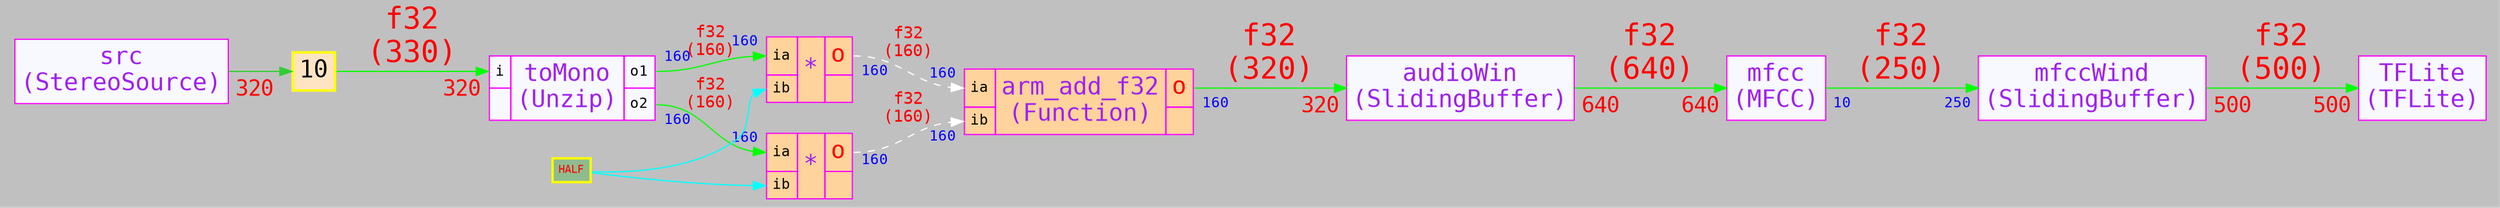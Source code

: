 



digraph structs {
    bgcolor = "gray"
    node [shape=plaintext,color="yellow",fontcolor="black",fontname="courier"]
    rankdir=LR
    edge [arrowsize="1.0",color="green",fontcolor="black",fontname="courier"]


TFLite [label=<
<TABLE color="fuchsia" bgcolor="ghostwhite" BORDER="0" CELLBORDER="1" CELLSPACING="0" CELLPADDING="4">
  <TR>
    <TD ALIGN="CENTER" PORT="i"><FONT COLOR="purple" POINT-SIZE="20">TFLite<BR/>(TFLite)</FONT></TD>
  </TR>
</TABLE>>];


arm_add_f321 [label=<
<TABLE color="fuchsia" bgcolor="burlywood1" BORDER="0" CELLBORDER="1" CELLSPACING="0" CELLPADDING="4">
  <TR>
    <TD PORT="ia"><FONT POINT-SIZE="12.0" COLOR="black">ia</FONT></TD>
    <TD ALIGN="CENTER" ROWSPAN="2"><FONT COLOR="purple" POINT-SIZE="20">arm_add_f32<BR/>(Function)</FONT></TD>
    <TD PORT="o"><FONT POINT-SIZE="20" COLOR="red">o</FONT></TD>
  </TR>
<TR>
<TD PORT="ib"><FONT POINT-SIZE="12.0" COLOR="black">ib</FONT></TD>

 
<TD></TD></TR>

</TABLE>>];


arm_scale_f321 [label=<
<TABLE color="fuchsia" bgcolor="burlywood1" BORDER="0" CELLBORDER="1" CELLSPACING="0" CELLPADDING="4">
  <TR>
    <TD PORT="ia"><FONT POINT-SIZE="12.0" COLOR="black">ia</FONT></TD>
    <TD ALIGN="CENTER" ROWSPAN="2"><FONT COLOR="purple" POINT-SIZE="20">*</FONT></TD>
    <TD PORT="o"><FONT POINT-SIZE="20" COLOR="red">o</FONT></TD>
  </TR>
<TR>
<TD PORT="ib"><FONT POINT-SIZE="12.0" COLOR="black">ib</FONT></TD>

 
<TD></TD></TR>

</TABLE>>];


arm_scale_f322 [label=<
<TABLE color="fuchsia" bgcolor="burlywood1" BORDER="0" CELLBORDER="1" CELLSPACING="0" CELLPADDING="4">
  <TR>
    <TD PORT="ia"><FONT POINT-SIZE="12.0" COLOR="black">ia</FONT></TD>
    <TD ALIGN="CENTER" ROWSPAN="2"><FONT COLOR="purple" POINT-SIZE="20">*</FONT></TD>
    <TD PORT="o"><FONT POINT-SIZE="20" COLOR="red">o</FONT></TD>
  </TR>
<TR>
<TD PORT="ib"><FONT POINT-SIZE="12.0" COLOR="black">ib</FONT></TD>

 
<TD></TD></TR>

</TABLE>>];

audioWin [label=<
<TABLE color="fuchsia" bgcolor="ghostwhite" BORDER="0" CELLBORDER="1" CELLSPACING="0" CELLPADDING="4">
  <TR>
    <TD ALIGN="CENTER" PORT="i"><FONT COLOR="purple" POINT-SIZE="20">audioWin<BR/>(SlidingBuffer)</FONT></TD>
  </TR>
</TABLE>>];

mfcc [label=<
<TABLE color="fuchsia" bgcolor="ghostwhite" BORDER="0" CELLBORDER="1" CELLSPACING="0" CELLPADDING="4">
  <TR>
    <TD ALIGN="CENTER" PORT="i"><FONT COLOR="purple" POINT-SIZE="20">mfcc<BR/>(MFCC)</FONT></TD>
  </TR>
</TABLE>>];

mfccWind [label=<
<TABLE color="fuchsia" bgcolor="ghostwhite" BORDER="0" CELLBORDER="1" CELLSPACING="0" CELLPADDING="4">
  <TR>
    <TD ALIGN="CENTER" PORT="i"><FONT COLOR="purple" POINT-SIZE="20">mfccWind<BR/>(SlidingBuffer)</FONT></TD>
  </TR>
</TABLE>>];

src [label=<
<TABLE color="fuchsia" bgcolor="ghostwhite" BORDER="0" CELLBORDER="1" CELLSPACING="0" CELLPADDING="4">
  <TR>
    <TD ALIGN="CENTER" PORT="i"><FONT COLOR="purple" POINT-SIZE="20">src<BR/>(StereoSource)</FONT></TD>
  </TR>
</TABLE>>];


toMono [label=<
<TABLE color="fuchsia" bgcolor="ghostwhite" BORDER="0" CELLBORDER="1" CELLSPACING="0" CELLPADDING="4">
  <TR>
    <TD PORT="i"><FONT POINT-SIZE="12.0" COLOR="black">i</FONT></TD>
    <TD ALIGN="CENTER" ROWSPAN="2"><FONT COLOR="purple" POINT-SIZE="20">toMono<BR/>(Unzip)</FONT></TD>
    <TD PORT="o1"><FONT POINT-SIZE="12.0" COLOR="black">o1</FONT></TD>
  </TR>
<TR>
 
<TD></TD>
<TD PORT="o2"><FONT POINT-SIZE="12.0" COLOR="black">o2</FONT></TD>
</TR>

</TABLE>>];


srctoMonoDelay [label=<
<TABLE color="yellow" bgcolor="bisque" BORDER="0" CELLBORDER="2" CELLSPACING="0" CELLPADDING="4">
  <TR>
    <TD ALIGN="CENTER" PORT="i"><FONT COLOR="black" POINT-SIZE="20">10</FONT></TD>
  </TR>
</TABLE>>];


src:i -> srctoMonoDelay:i [style="solid",color="limegreen",label="",taillabel=<<TABLE BORDER="0" CELLPADDING="4"><TR><TD><FONT COLOR="red" POINT-SIZE="18" >320</FONT>
</TD></TR></TABLE>>]

srctoMonoDelay:i -> toMono:i [style="solid",color="green",fontsize="25",fontcolor="red",label=<f32<BR/>(330)>
,headlabel=<<TABLE BORDER="0" CELLPADDING="4"><TR><TD><FONT COLOR="red" POINT-SIZE="18" >320</FONT>
</TD></TR></TABLE>>]


toMono:o1 -> arm_scale_f321:ia [style="solid",color="green",fontsize="14",fontcolor="red",label=<f32<BR/>(160)>
,headlabel=<<TABLE BORDER="0" CELLPADDING="4"><TR><TD><FONT COLOR="blue" POINT-SIZE="12.0" >160</FONT>
</TD></TR></TABLE>>
,taillabel=<<TABLE BORDER="0" CELLPADDING="4"><TR><TD><FONT COLOR="blue" POINT-SIZE="12.0" >160</FONT>
</TD></TR></TABLE>>]

toMono:o2 -> arm_scale_f322:ia [style="solid",color="green",fontsize="14",fontcolor="red",label=<f32<BR/>(160)>
,headlabel=<<TABLE BORDER="0" CELLPADDING="4"><TR><TD><FONT COLOR="blue" POINT-SIZE="12.0" >160</FONT>
</TD></TR></TABLE>>
,taillabel=<<TABLE BORDER="0" CELLPADDING="4"><TR><TD><FONT COLOR="blue" POINT-SIZE="12.0" >160</FONT>
</TD></TR></TABLE>>]

arm_scale_f321:o -> arm_add_f321:ia [style="dashed",color="white",fontsize="14",fontcolor="red",label=<f32<BR/>(160)>
,headlabel=<<TABLE BORDER="0" CELLPADDING="4"><TR><TD><FONT COLOR="blue" POINT-SIZE="12.0" >160</FONT>
</TD></TR></TABLE>>
,taillabel=<<TABLE BORDER="0" CELLPADDING="4"><TR><TD><FONT COLOR="blue" POINT-SIZE="12.0" >160</FONT>
</TD></TR></TABLE>>]

arm_scale_f322:o -> arm_add_f321:ib [style="dashed",color="white",fontsize="14",fontcolor="red",label=<f32<BR/>(160)>
,headlabel=<<TABLE BORDER="0" CELLPADDING="4"><TR><TD><FONT COLOR="blue" POINT-SIZE="12.0" >160</FONT>
</TD></TR></TABLE>>
,taillabel=<<TABLE BORDER="0" CELLPADDING="4"><TR><TD><FONT COLOR="blue" POINT-SIZE="12.0" >160</FONT>
</TD></TR></TABLE>>]

arm_add_f321:o -> audioWin:i [style="solid",color="green",fontsize="25",fontcolor="red",label=<f32<BR/>(320)>
,headlabel=<<TABLE BORDER="0" CELLPADDING="4"><TR><TD><FONT COLOR="red" POINT-SIZE="18" >320</FONT>
</TD></TR></TABLE>>
,taillabel=<<TABLE BORDER="0" CELLPADDING="4"><TR><TD><FONT COLOR="blue" POINT-SIZE="12.0" >160</FONT>
</TD></TR></TABLE>>]

audioWin:i -> mfcc:i [style="solid",color="green",fontsize="25",fontcolor="red",label=<f32<BR/>(640)>
,headlabel=<<TABLE BORDER="0" CELLPADDING="4"><TR><TD><FONT COLOR="red" POINT-SIZE="18" >640</FONT>
</TD></TR></TABLE>>
,taillabel=<<TABLE BORDER="0" CELLPADDING="4"><TR><TD><FONT COLOR="red" POINT-SIZE="18" >640</FONT>
</TD></TR></TABLE>>]

mfcc:i -> mfccWind:i [style="solid",color="green",fontsize="25",fontcolor="red",label=<f32<BR/>(250)>
,headlabel=<<TABLE BORDER="0" CELLPADDING="4"><TR><TD><FONT COLOR="blue" POINT-SIZE="12.0" >250</FONT>
</TD></TR></TABLE>>
,taillabel=<<TABLE BORDER="0" CELLPADDING="4"><TR><TD><FONT COLOR="blue" POINT-SIZE="12.0" >10</FONT>
</TD></TR></TABLE>>]

mfccWind:i -> TFLite:i [style="solid",color="green",fontsize="25",fontcolor="red",label=<f32<BR/>(500)>
,headlabel=<<TABLE BORDER="0" CELLPADDING="4"><TR><TD><FONT COLOR="red" POINT-SIZE="18" >500</FONT>
</TD></TR></TABLE>>
,taillabel=<<TABLE BORDER="0" CELLPADDING="4"><TR><TD><FONT COLOR="red" POINT-SIZE="18" >500</FONT>
</TD></TR></TABLE>>]

HALF [label=<
<TABLE color="yellow" bgcolor="darkseagreen" BORDER="0" CELLBORDER="2" CELLSPACING="0" CELLPADDING="4">
  <TR>
    <TD ALIGN="CENTER" PORT="i"><FONT COLOR="red" POINT-SIZE="9">HALF</FONT></TD>
  </TR>
</TABLE>>];

HALF:i -> arm_scale_f321:ib
 [style="solid",color="cyan"]
HALF:i -> arm_scale_f322:ib
 [style="solid",color="cyan"]


}
